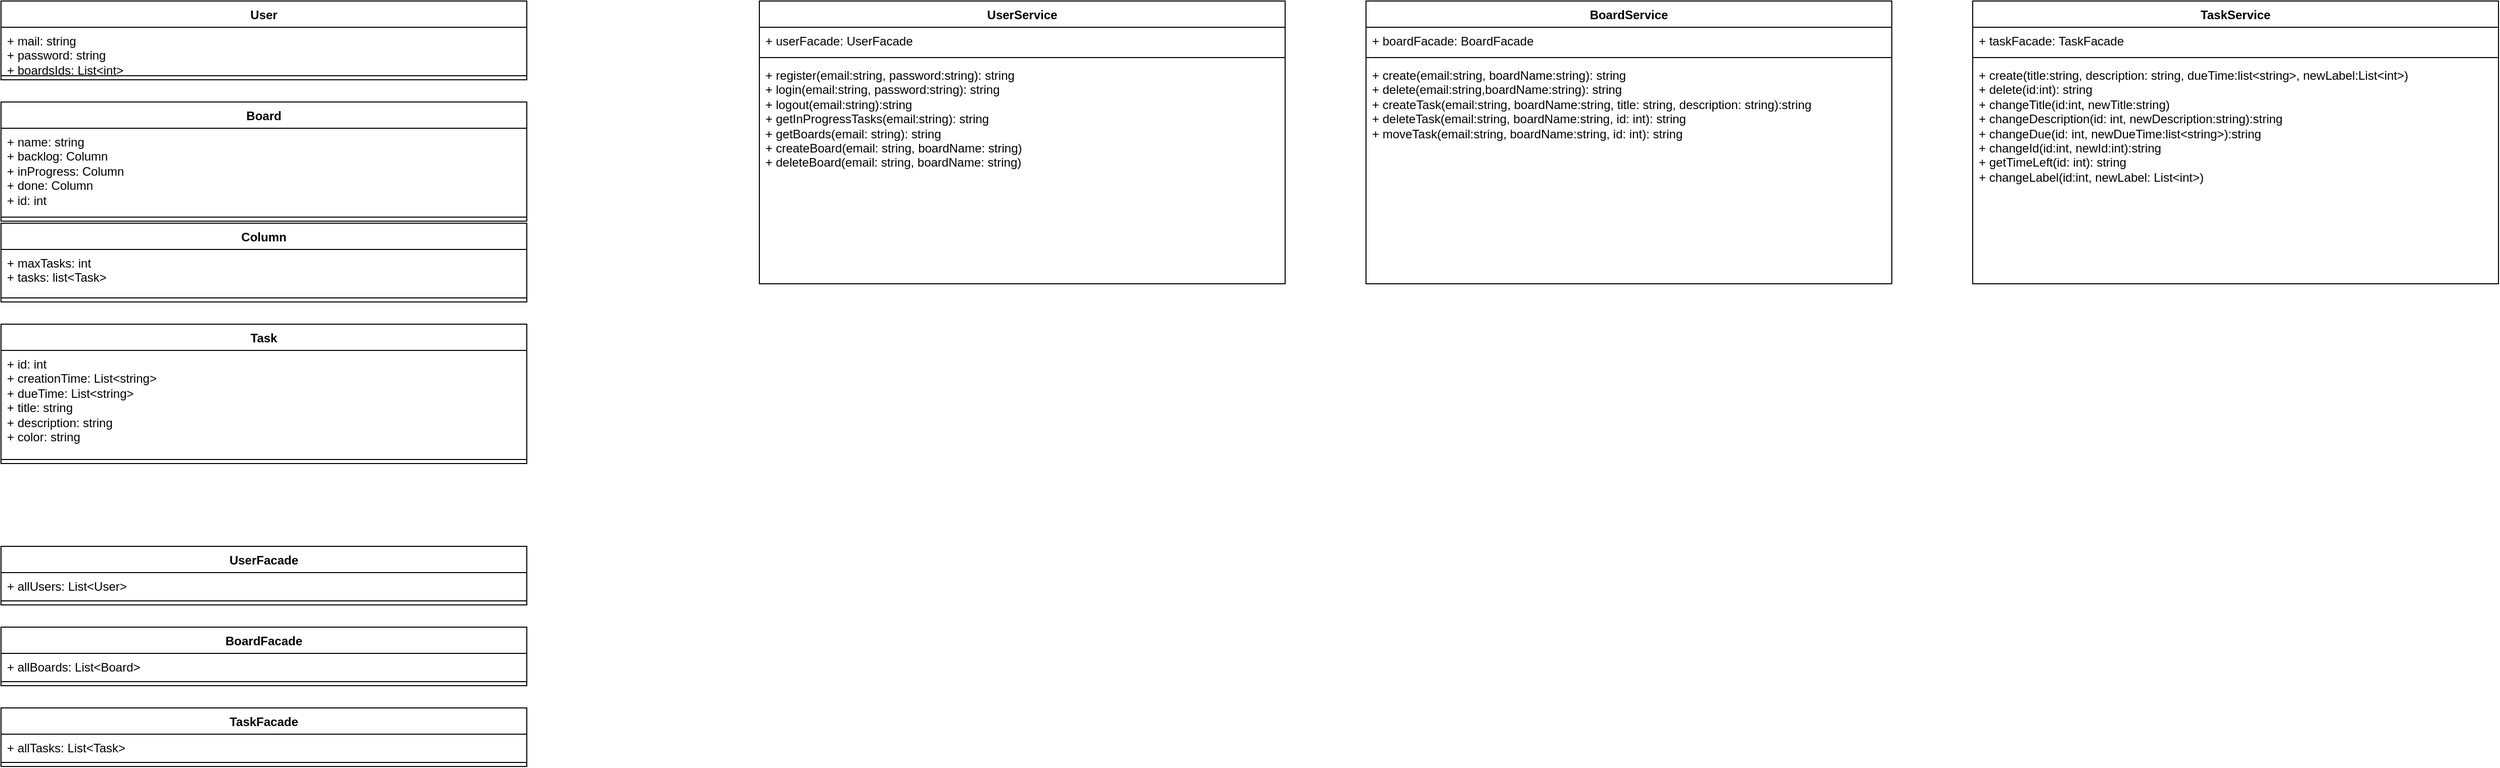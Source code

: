 <mxfile version="21.1.8" type="device">
  <diagram name="‫עמוד-1‬" id="G7DazwSMR3leTxONPV2J">
    <mxGraphModel dx="3586" dy="578" grid="1" gridSize="10" guides="1" tooltips="1" connect="1" arrows="1" fold="1" page="1" pageScale="1" pageWidth="827" pageHeight="1169" math="0" shadow="0">
      <root>
        <mxCell id="0" />
        <mxCell id="1" parent="0" />
        <mxCell id="bMfeRsnMBtOvUvjTb1X4-6" value="BoardService" style="swimlane;fontStyle=1;align=center;verticalAlign=top;childLayout=stackLayout;horizontal=1;startSize=26;horizontalStack=0;resizeParent=1;resizeParentMax=0;resizeLast=0;collapsible=1;marginBottom=0;whiteSpace=wrap;html=1;" vertex="1" parent="1">
          <mxGeometry x="-480" y="120" width="520" height="280" as="geometry" />
        </mxCell>
        <mxCell id="bMfeRsnMBtOvUvjTb1X4-7" value="+ boardFacade: BoardFacade" style="text;strokeColor=none;fillColor=none;align=left;verticalAlign=top;spacingLeft=4;spacingRight=4;overflow=hidden;rotatable=0;points=[[0,0.5],[1,0.5]];portConstraint=eastwest;whiteSpace=wrap;html=1;" vertex="1" parent="bMfeRsnMBtOvUvjTb1X4-6">
          <mxGeometry y="26" width="520" height="26" as="geometry" />
        </mxCell>
        <mxCell id="bMfeRsnMBtOvUvjTb1X4-8" value="" style="line;strokeWidth=1;fillColor=none;align=left;verticalAlign=middle;spacingTop=-1;spacingLeft=3;spacingRight=3;rotatable=0;labelPosition=right;points=[];portConstraint=eastwest;strokeColor=inherit;" vertex="1" parent="bMfeRsnMBtOvUvjTb1X4-6">
          <mxGeometry y="52" width="520" height="8" as="geometry" />
        </mxCell>
        <mxCell id="bMfeRsnMBtOvUvjTb1X4-9" value="+ create(email:string, boardName:string): string&lt;br&gt;+ delete(email:string,boardName:string): string&lt;br&gt;+ createTask(email:string, boardName:string, title: string, description: string):string&lt;br&gt;+ deleteTask(email:string, boardName:string, id: int): string&lt;br&gt;+ moveTask(email:string, boardName:string, id: int): string" style="text;strokeColor=none;fillColor=none;align=left;verticalAlign=top;spacingLeft=4;spacingRight=4;overflow=hidden;rotatable=0;points=[[0,0.5],[1,0.5]];portConstraint=eastwest;whiteSpace=wrap;html=1;" vertex="1" parent="bMfeRsnMBtOvUvjTb1X4-6">
          <mxGeometry y="60" width="520" height="220" as="geometry" />
        </mxCell>
        <mxCell id="bMfeRsnMBtOvUvjTb1X4-15" value="TaskService" style="swimlane;fontStyle=1;align=center;verticalAlign=top;childLayout=stackLayout;horizontal=1;startSize=26;horizontalStack=0;resizeParent=1;resizeParentMax=0;resizeLast=0;collapsible=1;marginBottom=0;whiteSpace=wrap;html=1;" vertex="1" parent="1">
          <mxGeometry x="120" y="120" width="520" height="280" as="geometry" />
        </mxCell>
        <mxCell id="bMfeRsnMBtOvUvjTb1X4-16" value="+ taskFacade: TaskFacade" style="text;strokeColor=none;fillColor=none;align=left;verticalAlign=top;spacingLeft=4;spacingRight=4;overflow=hidden;rotatable=0;points=[[0,0.5],[1,0.5]];portConstraint=eastwest;whiteSpace=wrap;html=1;" vertex="1" parent="bMfeRsnMBtOvUvjTb1X4-15">
          <mxGeometry y="26" width="520" height="26" as="geometry" />
        </mxCell>
        <mxCell id="bMfeRsnMBtOvUvjTb1X4-17" value="" style="line;strokeWidth=1;fillColor=none;align=left;verticalAlign=middle;spacingTop=-1;spacingLeft=3;spacingRight=3;rotatable=0;labelPosition=right;points=[];portConstraint=eastwest;strokeColor=inherit;" vertex="1" parent="bMfeRsnMBtOvUvjTb1X4-15">
          <mxGeometry y="52" width="520" height="8" as="geometry" />
        </mxCell>
        <mxCell id="bMfeRsnMBtOvUvjTb1X4-18" value="+ create(title:string, description: string, dueTime:list&amp;lt;string&amp;gt;, newLabel:List&amp;lt;int&amp;gt;)&lt;br&gt;+ delete(id:int): string&lt;br&gt;+ changeTitle(id:int, newTitle:string)&lt;br&gt;+ changeDescription(id: int, newDescription:string):string&lt;br&gt;+ changeDue(id: int, newDueTime:list&amp;lt;string&amp;gt;):string&lt;br&gt;+ changeId(id:int, newId:int):string&lt;br&gt;+ getTimeLeft(id: int): string&lt;br&gt;+ changeLabel(id:int, newLabel: List&amp;lt;int&amp;gt;)" style="text;strokeColor=none;fillColor=none;align=left;verticalAlign=top;spacingLeft=4;spacingRight=4;overflow=hidden;rotatable=0;points=[[0,0.5],[1,0.5]];portConstraint=eastwest;whiteSpace=wrap;html=1;" vertex="1" parent="bMfeRsnMBtOvUvjTb1X4-15">
          <mxGeometry y="60" width="520" height="220" as="geometry" />
        </mxCell>
        <mxCell id="bMfeRsnMBtOvUvjTb1X4-19" value="UserService" style="swimlane;fontStyle=1;align=center;verticalAlign=top;childLayout=stackLayout;horizontal=1;startSize=26;horizontalStack=0;resizeParent=1;resizeParentMax=0;resizeLast=0;collapsible=1;marginBottom=0;whiteSpace=wrap;html=1;" vertex="1" parent="1">
          <mxGeometry x="-1080" y="120" width="520" height="280" as="geometry" />
        </mxCell>
        <mxCell id="bMfeRsnMBtOvUvjTb1X4-20" value="+ userFacade: UserFacade" style="text;strokeColor=none;fillColor=none;align=left;verticalAlign=top;spacingLeft=4;spacingRight=4;overflow=hidden;rotatable=0;points=[[0,0.5],[1,0.5]];portConstraint=eastwest;whiteSpace=wrap;html=1;" vertex="1" parent="bMfeRsnMBtOvUvjTb1X4-19">
          <mxGeometry y="26" width="520" height="26" as="geometry" />
        </mxCell>
        <mxCell id="bMfeRsnMBtOvUvjTb1X4-21" value="" style="line;strokeWidth=1;fillColor=none;align=left;verticalAlign=middle;spacingTop=-1;spacingLeft=3;spacingRight=3;rotatable=0;labelPosition=right;points=[];portConstraint=eastwest;strokeColor=inherit;" vertex="1" parent="bMfeRsnMBtOvUvjTb1X4-19">
          <mxGeometry y="52" width="520" height="8" as="geometry" />
        </mxCell>
        <mxCell id="bMfeRsnMBtOvUvjTb1X4-22" value="+ register(email:string, password:string): string&lt;br&gt;+ login(email:string, password:string): string&lt;br&gt;+ logout(email:string):string&lt;br&gt;+ getInProgressTasks(email:string): string&lt;br&gt;+ getBoards(email: string): string&amp;nbsp;&lt;br&gt;+ createBoard(email: string, boardName: string)&lt;br&gt;+ deleteBoard(email: string, boardName: string)" style="text;strokeColor=none;fillColor=none;align=left;verticalAlign=top;spacingLeft=4;spacingRight=4;overflow=hidden;rotatable=0;points=[[0,0.5],[1,0.5]];portConstraint=eastwest;whiteSpace=wrap;html=1;" vertex="1" parent="bMfeRsnMBtOvUvjTb1X4-19">
          <mxGeometry y="60" width="520" height="220" as="geometry" />
        </mxCell>
        <mxCell id="bMfeRsnMBtOvUvjTb1X4-23" value="User" style="swimlane;fontStyle=1;align=center;verticalAlign=top;childLayout=stackLayout;horizontal=1;startSize=26;horizontalStack=0;resizeParent=1;resizeParentMax=0;resizeLast=0;collapsible=1;marginBottom=0;whiteSpace=wrap;html=1;" vertex="1" parent="1">
          <mxGeometry x="-1830" y="120" width="520" height="78" as="geometry" />
        </mxCell>
        <mxCell id="bMfeRsnMBtOvUvjTb1X4-24" value="+ mail: string&lt;br&gt;+ password: string&lt;br&gt;+ boardsIds: List&amp;lt;int&amp;gt;" style="text;strokeColor=none;fillColor=none;align=left;verticalAlign=top;spacingLeft=4;spacingRight=4;overflow=hidden;rotatable=0;points=[[0,0.5],[1,0.5]];portConstraint=eastwest;whiteSpace=wrap;html=1;" vertex="1" parent="bMfeRsnMBtOvUvjTb1X4-23">
          <mxGeometry y="26" width="520" height="44" as="geometry" />
        </mxCell>
        <mxCell id="bMfeRsnMBtOvUvjTb1X4-25" value="" style="line;strokeWidth=1;fillColor=none;align=left;verticalAlign=middle;spacingTop=-1;spacingLeft=3;spacingRight=3;rotatable=0;labelPosition=right;points=[];portConstraint=eastwest;strokeColor=inherit;" vertex="1" parent="bMfeRsnMBtOvUvjTb1X4-23">
          <mxGeometry y="70" width="520" height="8" as="geometry" />
        </mxCell>
        <mxCell id="bMfeRsnMBtOvUvjTb1X4-27" value="Board" style="swimlane;fontStyle=1;align=center;verticalAlign=top;childLayout=stackLayout;horizontal=1;startSize=26;horizontalStack=0;resizeParent=1;resizeParentMax=0;resizeLast=0;collapsible=1;marginBottom=0;whiteSpace=wrap;html=1;" vertex="1" parent="1">
          <mxGeometry x="-1830" y="220" width="520" height="118" as="geometry" />
        </mxCell>
        <mxCell id="bMfeRsnMBtOvUvjTb1X4-28" value="+ name: string&lt;br&gt;+ backlog: Column&lt;br&gt;+ inProgress: Column&lt;br&gt;+ done: Column&lt;br&gt;+ id: int" style="text;strokeColor=none;fillColor=none;align=left;verticalAlign=top;spacingLeft=4;spacingRight=4;overflow=hidden;rotatable=0;points=[[0,0.5],[1,0.5]];portConstraint=eastwest;whiteSpace=wrap;html=1;" vertex="1" parent="bMfeRsnMBtOvUvjTb1X4-27">
          <mxGeometry y="26" width="520" height="84" as="geometry" />
        </mxCell>
        <mxCell id="bMfeRsnMBtOvUvjTb1X4-29" value="" style="line;strokeWidth=1;fillColor=none;align=left;verticalAlign=middle;spacingTop=-1;spacingLeft=3;spacingRight=3;rotatable=0;labelPosition=right;points=[];portConstraint=eastwest;strokeColor=inherit;" vertex="1" parent="bMfeRsnMBtOvUvjTb1X4-27">
          <mxGeometry y="110" width="520" height="8" as="geometry" />
        </mxCell>
        <mxCell id="bMfeRsnMBtOvUvjTb1X4-31" value="Column" style="swimlane;fontStyle=1;align=center;verticalAlign=top;childLayout=stackLayout;horizontal=1;startSize=26;horizontalStack=0;resizeParent=1;resizeParentMax=0;resizeLast=0;collapsible=1;marginBottom=0;whiteSpace=wrap;html=1;" vertex="1" parent="1">
          <mxGeometry x="-1830" y="340" width="520" height="78" as="geometry" />
        </mxCell>
        <mxCell id="bMfeRsnMBtOvUvjTb1X4-32" value="+ maxTasks: int&lt;br&gt;+ tasks: list&amp;lt;Task&amp;gt;" style="text;strokeColor=none;fillColor=none;align=left;verticalAlign=top;spacingLeft=4;spacingRight=4;overflow=hidden;rotatable=0;points=[[0,0.5],[1,0.5]];portConstraint=eastwest;whiteSpace=wrap;html=1;" vertex="1" parent="bMfeRsnMBtOvUvjTb1X4-31">
          <mxGeometry y="26" width="520" height="44" as="geometry" />
        </mxCell>
        <mxCell id="bMfeRsnMBtOvUvjTb1X4-33" value="" style="line;strokeWidth=1;fillColor=none;align=left;verticalAlign=middle;spacingTop=-1;spacingLeft=3;spacingRight=3;rotatable=0;labelPosition=right;points=[];portConstraint=eastwest;strokeColor=inherit;" vertex="1" parent="bMfeRsnMBtOvUvjTb1X4-31">
          <mxGeometry y="70" width="520" height="8" as="geometry" />
        </mxCell>
        <mxCell id="bMfeRsnMBtOvUvjTb1X4-34" value="Task" style="swimlane;fontStyle=1;align=center;verticalAlign=top;childLayout=stackLayout;horizontal=1;startSize=26;horizontalStack=0;resizeParent=1;resizeParentMax=0;resizeLast=0;collapsible=1;marginBottom=0;whiteSpace=wrap;html=1;" vertex="1" parent="1">
          <mxGeometry x="-1830" y="440" width="520" height="138" as="geometry" />
        </mxCell>
        <mxCell id="bMfeRsnMBtOvUvjTb1X4-35" value="+ id: int&lt;br&gt;+ creationTime: List&amp;lt;string&amp;gt;&lt;br&gt;+ dueTime: List&amp;lt;string&amp;gt;&lt;br&gt;+ title: string&lt;br&gt;+ description: string&amp;nbsp;&lt;br&gt;+ color: string" style="text;strokeColor=none;fillColor=none;align=left;verticalAlign=top;spacingLeft=4;spacingRight=4;overflow=hidden;rotatable=0;points=[[0,0.5],[1,0.5]];portConstraint=eastwest;whiteSpace=wrap;html=1;" vertex="1" parent="bMfeRsnMBtOvUvjTb1X4-34">
          <mxGeometry y="26" width="520" height="104" as="geometry" />
        </mxCell>
        <mxCell id="bMfeRsnMBtOvUvjTb1X4-36" value="" style="line;strokeWidth=1;fillColor=none;align=left;verticalAlign=middle;spacingTop=-1;spacingLeft=3;spacingRight=3;rotatable=0;labelPosition=right;points=[];portConstraint=eastwest;strokeColor=inherit;" vertex="1" parent="bMfeRsnMBtOvUvjTb1X4-34">
          <mxGeometry y="130" width="520" height="8" as="geometry" />
        </mxCell>
        <mxCell id="bMfeRsnMBtOvUvjTb1X4-37" value="UserFacade" style="swimlane;fontStyle=1;align=center;verticalAlign=top;childLayout=stackLayout;horizontal=1;startSize=26;horizontalStack=0;resizeParent=1;resizeParentMax=0;resizeLast=0;collapsible=1;marginBottom=0;whiteSpace=wrap;html=1;" vertex="1" parent="1">
          <mxGeometry x="-1830" y="660" width="520" height="58" as="geometry" />
        </mxCell>
        <mxCell id="bMfeRsnMBtOvUvjTb1X4-38" value="+ allUsers: List&amp;lt;User&amp;gt;" style="text;strokeColor=none;fillColor=none;align=left;verticalAlign=top;spacingLeft=4;spacingRight=4;overflow=hidden;rotatable=0;points=[[0,0.5],[1,0.5]];portConstraint=eastwest;whiteSpace=wrap;html=1;" vertex="1" parent="bMfeRsnMBtOvUvjTb1X4-37">
          <mxGeometry y="26" width="520" height="24" as="geometry" />
        </mxCell>
        <mxCell id="bMfeRsnMBtOvUvjTb1X4-39" value="" style="line;strokeWidth=1;fillColor=none;align=left;verticalAlign=middle;spacingTop=-1;spacingLeft=3;spacingRight=3;rotatable=0;labelPosition=right;points=[];portConstraint=eastwest;strokeColor=inherit;" vertex="1" parent="bMfeRsnMBtOvUvjTb1X4-37">
          <mxGeometry y="50" width="520" height="8" as="geometry" />
        </mxCell>
        <mxCell id="bMfeRsnMBtOvUvjTb1X4-40" value="BoardFacade" style="swimlane;fontStyle=1;align=center;verticalAlign=top;childLayout=stackLayout;horizontal=1;startSize=26;horizontalStack=0;resizeParent=1;resizeParentMax=0;resizeLast=0;collapsible=1;marginBottom=0;whiteSpace=wrap;html=1;" vertex="1" parent="1">
          <mxGeometry x="-1830" y="740" width="520" height="58" as="geometry" />
        </mxCell>
        <mxCell id="bMfeRsnMBtOvUvjTb1X4-41" value="+ allBoards: List&amp;lt;Board&amp;gt;" style="text;strokeColor=none;fillColor=none;align=left;verticalAlign=top;spacingLeft=4;spacingRight=4;overflow=hidden;rotatable=0;points=[[0,0.5],[1,0.5]];portConstraint=eastwest;whiteSpace=wrap;html=1;" vertex="1" parent="bMfeRsnMBtOvUvjTb1X4-40">
          <mxGeometry y="26" width="520" height="24" as="geometry" />
        </mxCell>
        <mxCell id="bMfeRsnMBtOvUvjTb1X4-42" value="" style="line;strokeWidth=1;fillColor=none;align=left;verticalAlign=middle;spacingTop=-1;spacingLeft=3;spacingRight=3;rotatable=0;labelPosition=right;points=[];portConstraint=eastwest;strokeColor=inherit;" vertex="1" parent="bMfeRsnMBtOvUvjTb1X4-40">
          <mxGeometry y="50" width="520" height="8" as="geometry" />
        </mxCell>
        <mxCell id="bMfeRsnMBtOvUvjTb1X4-43" value="TaskFacade" style="swimlane;fontStyle=1;align=center;verticalAlign=top;childLayout=stackLayout;horizontal=1;startSize=26;horizontalStack=0;resizeParent=1;resizeParentMax=0;resizeLast=0;collapsible=1;marginBottom=0;whiteSpace=wrap;html=1;" vertex="1" parent="1">
          <mxGeometry x="-1830" y="820" width="520" height="58" as="geometry" />
        </mxCell>
        <mxCell id="bMfeRsnMBtOvUvjTb1X4-44" value="+ allTasks: List&amp;lt;Task&amp;gt;" style="text;strokeColor=none;fillColor=none;align=left;verticalAlign=top;spacingLeft=4;spacingRight=4;overflow=hidden;rotatable=0;points=[[0,0.5],[1,0.5]];portConstraint=eastwest;whiteSpace=wrap;html=1;" vertex="1" parent="bMfeRsnMBtOvUvjTb1X4-43">
          <mxGeometry y="26" width="520" height="24" as="geometry" />
        </mxCell>
        <mxCell id="bMfeRsnMBtOvUvjTb1X4-45" value="" style="line;strokeWidth=1;fillColor=none;align=left;verticalAlign=middle;spacingTop=-1;spacingLeft=3;spacingRight=3;rotatable=0;labelPosition=right;points=[];portConstraint=eastwest;strokeColor=inherit;" vertex="1" parent="bMfeRsnMBtOvUvjTb1X4-43">
          <mxGeometry y="50" width="520" height="8" as="geometry" />
        </mxCell>
      </root>
    </mxGraphModel>
  </diagram>
</mxfile>
